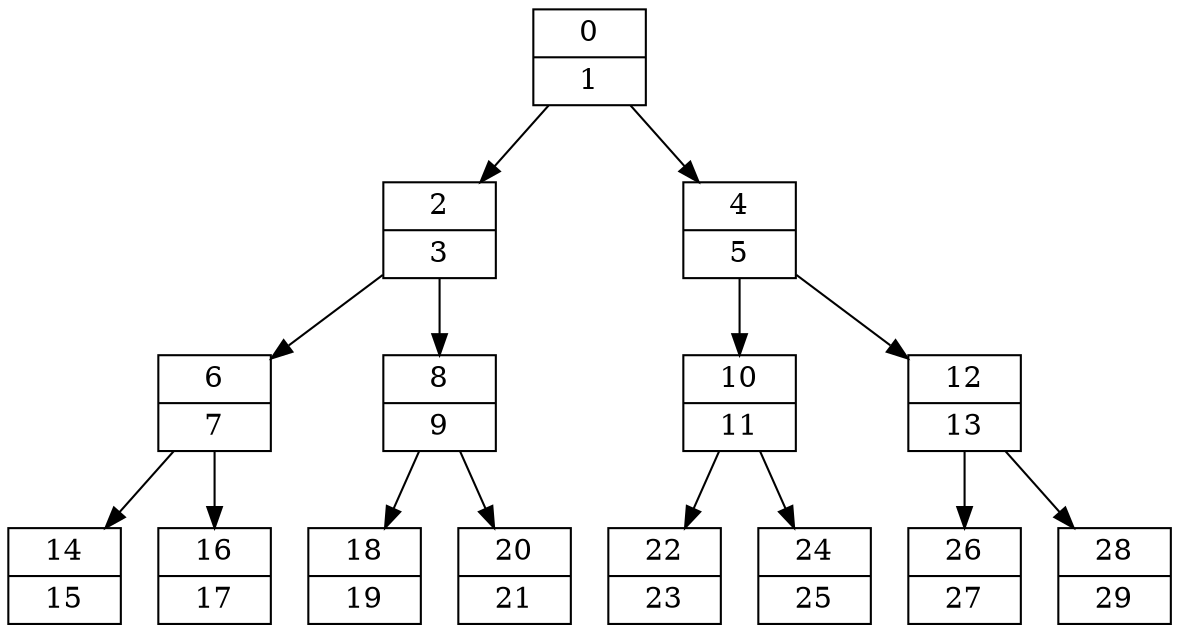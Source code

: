 // Created by SizedVirtualHeap.write_as_dot(...)
digraph heaptree {
node [shape=record]
  0 [penwidth=1,label="{{0}|{1}}"];
  1 [penwidth=1,label="{{2}|{3}}"];
  3 [penwidth=1,label="{{6}|{7}}"];
  7 [penwidth=1,label="{{14}|{15}}"];
  3 -> 7 ;
  8 [penwidth=1,label="{{16}|{17}}"];
  3 -> 8 ;
  1 -> 3 ;
  4 [penwidth=1,label="{{8}|{9}}"];
  9 [penwidth=1,label="{{18}|{19}}"];
  4 -> 9 ;
  10 [penwidth=1,label="{{20}|{21}}"];
  4 -> 10 ;
  1 -> 4 ;
  0 -> 1 ;
  2 [penwidth=1,label="{{4}|{5}}"];
  5 [penwidth=1,label="{{10}|{11}}"];
  11 [penwidth=1,label="{{22}|{23}}"];
  5 -> 11 ;
  12 [penwidth=1,label="{{24}|{25}}"];
  5 -> 12 ;
  2 -> 5 ;
  6 [penwidth=1,label="{{12}|{13}}"];
  13 [penwidth=1,label="{{26}|{27}}"];
  6 -> 13 ;
  14 [penwidth=1,label="{{28}|{29}}"];
  6 -> 14 ;
  2 -> 6 ;
  0 -> 2 ;
}
